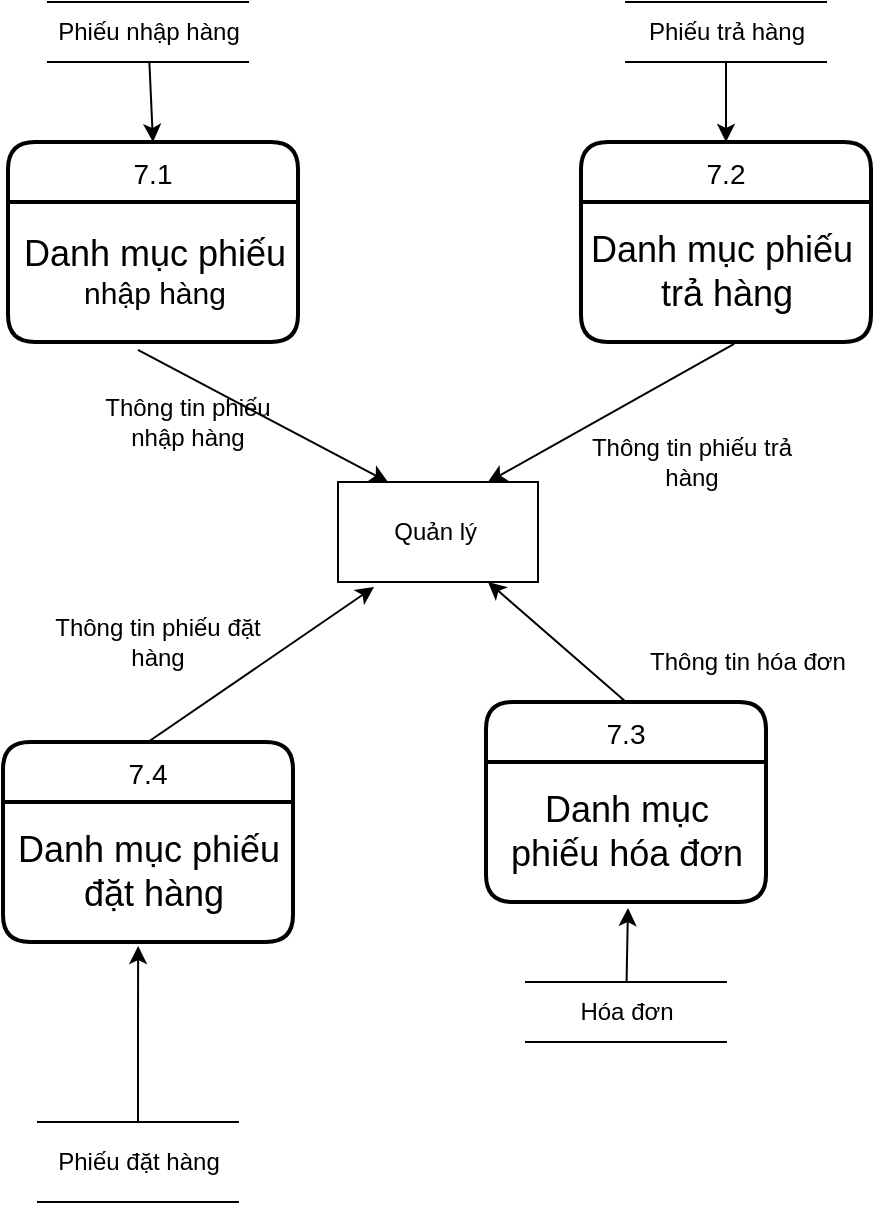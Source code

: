 <mxfile version="13.10.8" type="github">
  <diagram id="q-yW9oJektnewP8rP_pg" name="Page-1">
    <mxGraphModel dx="866" dy="1691" grid="1" gridSize="10" guides="1" tooltips="1" connect="1" arrows="1" fold="1" page="1" pageScale="1" pageWidth="827" pageHeight="1169" math="0" shadow="0">
      <root>
        <mxCell id="0" />
        <mxCell id="1" parent="0" />
        <mxCell id="ZxFBbn3Sqx3XXxOfAMO--1" value="Quản lý&amp;nbsp;" style="html=1;dashed=0;whitespace=wrap;" parent="1" vertex="1">
          <mxGeometry x="270" y="210" width="100" height="50" as="geometry" />
        </mxCell>
        <mxCell id="ZxFBbn3Sqx3XXxOfAMO--13" style="rounded=0;orthogonalLoop=1;jettySize=auto;html=1;entryX=0.25;entryY=0;entryDx=0;entryDy=0;exitX=0.448;exitY=1.057;exitDx=0;exitDy=0;exitPerimeter=0;" parent="1" source="tuHRdNgfjhMjAiRyUXfh-6" target="ZxFBbn3Sqx3XXxOfAMO--1" edge="1">
          <mxGeometry relative="1" as="geometry">
            <mxPoint x="200" y="130" as="sourcePoint" />
          </mxGeometry>
        </mxCell>
        <mxCell id="ZxFBbn3Sqx3XXxOfAMO--12" style="rounded=0;orthogonalLoop=1;jettySize=auto;html=1;entryX=0.75;entryY=0;entryDx=0;entryDy=0;exitX=0.528;exitY=1.014;exitDx=0;exitDy=0;exitPerimeter=0;" parent="1" source="tuHRdNgfjhMjAiRyUXfh-4" target="ZxFBbn3Sqx3XXxOfAMO--1" edge="1">
          <mxGeometry relative="1" as="geometry">
            <mxPoint x="425" y="130" as="sourcePoint" />
          </mxGeometry>
        </mxCell>
        <mxCell id="ZxFBbn3Sqx3XXxOfAMO--10" style="rounded=0;orthogonalLoop=1;jettySize=auto;html=1;entryX=0.18;entryY=1.051;entryDx=0;entryDy=0;entryPerimeter=0;exitX=0.5;exitY=0;exitDx=0;exitDy=0;" parent="1" source="tuHRdNgfjhMjAiRyUXfh-7" target="ZxFBbn3Sqx3XXxOfAMO--1" edge="1">
          <mxGeometry relative="1" as="geometry">
            <mxPoint x="201.909" y="330" as="sourcePoint" />
          </mxGeometry>
        </mxCell>
        <mxCell id="ZxFBbn3Sqx3XXxOfAMO--11" style="rounded=0;orthogonalLoop=1;jettySize=auto;html=1;entryX=0.75;entryY=1;entryDx=0;entryDy=0;exitX=0.5;exitY=0;exitDx=0;exitDy=0;" parent="1" source="tuHRdNgfjhMjAiRyUXfh-1" target="ZxFBbn3Sqx3XXxOfAMO--1" edge="1">
          <mxGeometry relative="1" as="geometry" />
        </mxCell>
        <mxCell id="ZxFBbn3Sqx3XXxOfAMO--19" style="edgeStyle=none;rounded=0;orthogonalLoop=1;jettySize=auto;html=1;entryX=0.5;entryY=0;entryDx=0;entryDy=0;" parent="1" source="ZxFBbn3Sqx3XXxOfAMO--14" target="tuHRdNgfjhMjAiRyUXfh-5" edge="1">
          <mxGeometry relative="1" as="geometry">
            <mxPoint x="175" y="80" as="targetPoint" />
          </mxGeometry>
        </mxCell>
        <mxCell id="ZxFBbn3Sqx3XXxOfAMO--14" value="Phiếu nhập hàng" style="html=1;dashed=0;whitespace=wrap;shape=partialRectangle;right=0;left=0;" parent="1" vertex="1">
          <mxGeometry x="125" y="-30" width="100" height="30" as="geometry" />
        </mxCell>
        <mxCell id="ZxFBbn3Sqx3XXxOfAMO--18" style="edgeStyle=none;rounded=0;orthogonalLoop=1;jettySize=auto;html=1;entryX=0.507;entryY=1.043;entryDx=0;entryDy=0;entryPerimeter=0;" parent="1" source="ZxFBbn3Sqx3XXxOfAMO--15" target="tuHRdNgfjhMjAiRyUXfh-2" edge="1">
          <mxGeometry relative="1" as="geometry" />
        </mxCell>
        <mxCell id="ZxFBbn3Sqx3XXxOfAMO--15" value="Hóa đơn" style="html=1;dashed=0;whitespace=wrap;shape=partialRectangle;right=0;left=0;" parent="1" vertex="1">
          <mxGeometry x="364" y="460" width="100" height="30" as="geometry" />
        </mxCell>
        <mxCell id="ZxFBbn3Sqx3XXxOfAMO--21" style="edgeStyle=none;rounded=0;orthogonalLoop=1;jettySize=auto;html=1;entryX=0.5;entryY=0;entryDx=0;entryDy=0;" parent="1" source="ZxFBbn3Sqx3XXxOfAMO--16" target="tuHRdNgfjhMjAiRyUXfh-3" edge="1">
          <mxGeometry relative="1" as="geometry">
            <mxPoint x="450" y="80" as="targetPoint" />
          </mxGeometry>
        </mxCell>
        <mxCell id="ZxFBbn3Sqx3XXxOfAMO--16" value="Phiếu trả hàng" style="html=1;dashed=0;whitespace=wrap;shape=partialRectangle;right=0;left=0;" parent="1" vertex="1">
          <mxGeometry x="414" y="-30" width="100" height="30" as="geometry" />
        </mxCell>
        <mxCell id="tuHRdNgfjhMjAiRyUXfh-13" style="edgeStyle=orthogonalEdgeStyle;rounded=0;orthogonalLoop=1;jettySize=auto;html=1;exitX=0.5;exitY=0;exitDx=0;exitDy=0;entryX=0.466;entryY=1.029;entryDx=0;entryDy=0;entryPerimeter=0;" edge="1" parent="1" source="ZxFBbn3Sqx3XXxOfAMO--17" target="tuHRdNgfjhMjAiRyUXfh-8">
          <mxGeometry relative="1" as="geometry" />
        </mxCell>
        <mxCell id="ZxFBbn3Sqx3XXxOfAMO--17" value="Phiếu đặt hàng" style="html=1;dashed=0;whitespace=wrap;shape=partialRectangle;right=0;left=0;" parent="1" vertex="1">
          <mxGeometry x="120" y="530" width="100" height="40" as="geometry" />
        </mxCell>
        <mxCell id="ZxFBbn3Sqx3XXxOfAMO--22" value="Thông tin phiếu nhập hàng" style="text;html=1;strokeColor=none;fillColor=none;align=center;verticalAlign=middle;whiteSpace=wrap;rounded=0;" parent="1" vertex="1">
          <mxGeometry x="140" y="170" width="110" height="20" as="geometry" />
        </mxCell>
        <mxCell id="ZxFBbn3Sqx3XXxOfAMO--23" value="Thông tin phiếu trả hàng" style="text;html=1;strokeColor=none;fillColor=none;align=center;verticalAlign=middle;whiteSpace=wrap;rounded=0;" parent="1" vertex="1">
          <mxGeometry x="391.5" y="190" width="110" height="20" as="geometry" />
        </mxCell>
        <mxCell id="ZxFBbn3Sqx3XXxOfAMO--25" value="Thông tin phiếu đặt hàng" style="text;html=1;strokeColor=none;fillColor=none;align=center;verticalAlign=middle;whiteSpace=wrap;rounded=0;" parent="1" vertex="1">
          <mxGeometry x="125" y="280" width="110" height="20" as="geometry" />
        </mxCell>
        <mxCell id="ZxFBbn3Sqx3XXxOfAMO--26" value="Thông tin hóa đơn" style="text;html=1;strokeColor=none;fillColor=none;align=center;verticalAlign=middle;whiteSpace=wrap;rounded=0;" parent="1" vertex="1">
          <mxGeometry x="420" y="290" width="110" height="20" as="geometry" />
        </mxCell>
        <mxCell id="tuHRdNgfjhMjAiRyUXfh-1" value="7.3" style="swimlane;childLayout=stackLayout;horizontal=1;startSize=30;horizontalStack=0;rounded=1;fontSize=14;fontStyle=0;strokeWidth=2;resizeParent=0;resizeLast=1;shadow=0;dashed=0;align=center;" vertex="1" parent="1">
          <mxGeometry x="344" y="320" width="140" height="100" as="geometry" />
        </mxCell>
        <mxCell id="tuHRdNgfjhMjAiRyUXfh-2" value="&lt;font style=&quot;font-size: 18px&quot;&gt;Danh mục &lt;br&gt;phiếu hóa đơn&lt;/font&gt;" style="text;html=1;align=center;verticalAlign=middle;resizable=0;points=[];autosize=1;fontSize=15;" vertex="1" parent="tuHRdNgfjhMjAiRyUXfh-1">
          <mxGeometry y="30" width="140" height="70" as="geometry" />
        </mxCell>
        <mxCell id="tuHRdNgfjhMjAiRyUXfh-3" value="7.2" style="swimlane;childLayout=stackLayout;horizontal=1;startSize=30;horizontalStack=0;rounded=1;fontSize=14;fontStyle=0;strokeWidth=2;resizeParent=0;resizeLast=1;shadow=0;dashed=0;align=center;" vertex="1" parent="1">
          <mxGeometry x="391.5" y="40" width="145" height="100" as="geometry" />
        </mxCell>
        <mxCell id="tuHRdNgfjhMjAiRyUXfh-4" value="&lt;span style=&quot;font-size: 18px&quot;&gt;Danh mục phiếu&amp;nbsp;&lt;br&gt;trả hàng&lt;br&gt;&lt;/span&gt;" style="text;html=1;align=center;verticalAlign=middle;resizable=0;points=[];autosize=1;fontSize=15;" vertex="1" parent="tuHRdNgfjhMjAiRyUXfh-3">
          <mxGeometry y="30" width="145" height="70" as="geometry" />
        </mxCell>
        <mxCell id="tuHRdNgfjhMjAiRyUXfh-5" value="7.1" style="swimlane;childLayout=stackLayout;horizontal=1;startSize=30;horizontalStack=0;rounded=1;fontSize=14;fontStyle=0;strokeWidth=2;resizeParent=0;resizeLast=1;shadow=0;dashed=0;align=center;" vertex="1" parent="1">
          <mxGeometry x="105" y="40" width="145" height="100" as="geometry" />
        </mxCell>
        <mxCell id="tuHRdNgfjhMjAiRyUXfh-6" value="&lt;span style=&quot;font-size: 18px&quot;&gt;Danh mục phiếu&lt;br&gt;&lt;/span&gt;nhập hàng" style="text;html=1;align=center;verticalAlign=middle;resizable=0;points=[];autosize=1;fontSize=15;" vertex="1" parent="tuHRdNgfjhMjAiRyUXfh-5">
          <mxGeometry y="30" width="145" height="70" as="geometry" />
        </mxCell>
        <mxCell id="tuHRdNgfjhMjAiRyUXfh-7" value="7.4" style="swimlane;childLayout=stackLayout;horizontal=1;startSize=30;horizontalStack=0;rounded=1;fontSize=14;fontStyle=0;strokeWidth=2;resizeParent=0;resizeLast=1;shadow=0;dashed=0;align=center;" vertex="1" parent="1">
          <mxGeometry x="102.5" y="340" width="145" height="100" as="geometry" />
        </mxCell>
        <mxCell id="tuHRdNgfjhMjAiRyUXfh-8" value="&lt;span style=&quot;font-size: 18px&quot;&gt;Danh mục phiếu&lt;br&gt;&amp;nbsp;đặt hàng&lt;/span&gt;" style="text;html=1;align=center;verticalAlign=middle;resizable=0;points=[];autosize=1;fontSize=15;" vertex="1" parent="tuHRdNgfjhMjAiRyUXfh-7">
          <mxGeometry y="30" width="145" height="70" as="geometry" />
        </mxCell>
      </root>
    </mxGraphModel>
  </diagram>
</mxfile>
